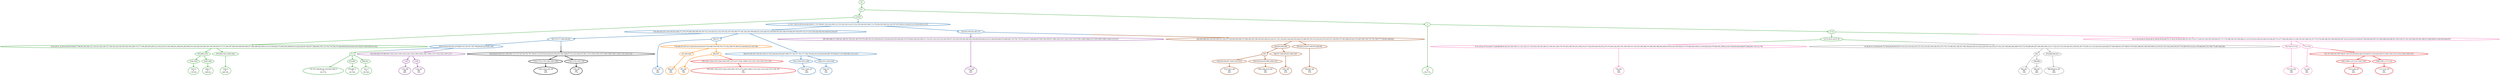 digraph T {
	{
		rank=same
		75 [penwidth=3,colorscheme=set19,color=3,label="747;787;796;804;812;816;821;850_P\nP\n0% 17%"]
		73 [penwidth=3,colorscheme=set19,color=3,label="874;885_P\nP\n0% 35%"]
		71 [penwidth=3,colorscheme=set19,color=3,label="921_P\nP\n0% 30%"]
		67 [penwidth=3,colorscheme=set19,color=3,label="1053_P\nP\n17% 0%"]
		65 [penwidth=3,colorscheme=set19,color=3,label="1062_P\nP\n18% 0%"]
		63 [penwidth=3,colorscheme=set19,color=3,label="1044_P\nP\n66% 0%"]
		61 [penwidth=3,colorscheme=set19,color=3,label="3_P\nP\n0% 17%"]
		59 [penwidth=3,colorscheme=set19,color=2,label="571_M1\nM1\n24%"]
		56 [penwidth=3,colorscheme=set19,color=2,label="1041;1048_M1\nM1\n42%"]
		54 [penwidth=3,colorscheme=set19,color=2,label="1046_M1\nM1\n33%"]
		51 [penwidth=3,colorscheme=set19,color=8,label="727;733_M2\nM2\n14%"]
		49 [penwidth=3,colorscheme=set19,color=8,label="732_M2\nM2\n32%"]
		47 [penwidth=3,colorscheme=set19,color=8,label="750_M2\nM2\n54%"]
		45 [penwidth=3,colorscheme=set19,color=9,label="863_M3\nM3\n15%"]
		43 [penwidth=3,colorscheme=set19,color=9,label="889_M3\nM3\n46%"]
		41 [penwidth=3,colorscheme=set19,color=9,label="888;900;914_M3\nM3\n40%"]
		36 [penwidth=3,colorscheme=set19,color=7,label="1019;1023_M4\nM4\n43%"]
		34 [penwidth=3,colorscheme=set19,color=7,label="999;1008;1018_M4\nM4\n19%"]
		32 [penwidth=3,colorscheme=set19,color=7,label="1007_M4\nM4\n21%"]
		30 [penwidth=3,colorscheme=set19,color=7,label="984;993_M4\nM4\n17%"]
		28 [penwidth=3,colorscheme=set19,color=5,label="908_M5\nM5\n25%"]
		26 [penwidth=3,colorscheme=set19,color=5,label="907_M5\nM5\n75%"]
		24 [penwidth=3,colorscheme=set19,color=4,label="1183_M6\nM6\n46%"]
		22 [penwidth=3,colorscheme=set19,color=4,label="1190_M6\nM6\n13%"]
		21 [penwidth=3,colorscheme=set19,color=4,label="1127_M6\nM6\n41%"]
		20 [penwidth=3,colorscheme=set19,color=1,label="955;1001;1024;1033;1042;1050;1067;1075;1077;1081;1099;1119;1126;1134;1144;1151;1181_M7\nM7\n35%"]
		18 [penwidth=3,colorscheme=set19,color=1,label="1163;1168_M7\nM7\n24%"]
		16 [penwidth=3,colorscheme=set19,color=1,label="1117;1132_M7\nM7\n41%"]
		14 [penwidth=3,colorscheme=set19,color=10,label="1188;1200;1206_M8\nM8\n23%"]
		12 [penwidth=3,colorscheme=set19,color=10,label="1199_M8\nM8\n77%"]
	}
	81 [penwidth=3,colorscheme=set19,color=3,label="GL"]
	80 [penwidth=3,colorscheme=set19,color=3,label="0;1"]
	79 [penwidth=3,colorscheme=set19,color=3,label="2;4;6;9"]
	78 [penwidth=3,colorscheme=set19,color=2,label="235;240;242;251;255;259;263;266;271;276;279;286;290;299;303;307;312;316;320;321;332;335;342;347;356;366;377;381;383;392;399;406;421;425;428;432;438;446;454;461;466;479;484;487;504;507;512;517;523;526;528;540;544;548;553;554;557"]
	77 [penwidth=3,colorscheme=set19,color=2,label="565;570;577;588;596;602"]
	76 [penwidth=3,colorscheme=set19,color=2,label="606;619;624;652;661;679;689;716;730;747;787;796;804;812;816;821;850"]
	74 [penwidth=3,colorscheme=set19,color=3,label="874;885"]
	72 [penwidth=3,colorscheme=set19,color=3,label="896;921"]
	70 [penwidth=3,colorscheme=set19,color=3,label="16;22;26;31;32;40;43;49;55;60;68;77;96;99;104;108;112;118;123;126;129;137;138;142;144;150;159;162;165;168;172;177;194;200;203;206;212;216;219;227;245;248;261;269;283;285;289;310;324;328;336;340;345;350;359;363;371;373;384;397;400;436;458;459;469;477;482;496;502;509;515;533;538;562;573;586;592;598;603;614;622;626;647;665;677;686;694;705;714;754;776;784;791;800;808;829;836;841;847;858;873;895;909;910;922"]
	69 [penwidth=3,colorscheme=set19,color=3,label="970;989;1010"]
	68 [penwidth=3,colorscheme=set19,color=3,label="1036;1053"]
	66 [penwidth=3,colorscheme=set19,color=3,label="1045;1062"]
	64 [penwidth=3,colorscheme=set19,color=3,label="979;996;1002;1009;1044"]
	62 [penwidth=3,colorscheme=set19,color=3,label="3"]
	60 [penwidth=3,colorscheme=set19,color=2,label="560;571"]
	58 [penwidth=3,colorscheme=set19,color=2,label="569;576;583;587;595;601;605;617;623;629;642;650;667;698;707;724;737;761;771;780;795;803;814;818;830;859;867;876;886;911;933;960;990;1012;1013"]
	57 [penwidth=3,colorscheme=set19,color=2,label="1022;1029;1041;1048"]
	55 [penwidth=3,colorscheme=set19,color=2,label="1028;1031;1040;1046"]
	53 [penwidth=3,colorscheme=set19,color=3,label="5;7;8"]
	52 [penwidth=3,colorscheme=set19,color=8,label="703;720;727;733"]
	50 [penwidth=3,colorscheme=set19,color=8,label="711;732"]
	48 [penwidth=3,colorscheme=set19,color=3,label="12;15;18;21;24;27;30"]
	46 [penwidth=3,colorscheme=set19,color=9,label="863"]
	44 [penwidth=3,colorscheme=set19,color=9,label="880;889"]
	42 [penwidth=3,colorscheme=set19,color=9,label="870;888;900;914"]
	40 [penwidth=3,colorscheme=set19,color=2,label="239;254;258;262;265;275"]
	39 [penwidth=3,colorscheme=set19,color=7,label="828;835;845;856"]
	38 [penwidth=3,colorscheme=set19,color=7,label="891"]
	37 [penwidth=3,colorscheme=set19,color=7,label="918;930;940;987;1000;1019;1023"]
	35 [penwidth=3,colorscheme=set19,color=7,label="929;939;952;976;999;1008;1018"]
	33 [penwidth=3,colorscheme=set19,color=7,label="904;917;928;938;951;986;1007"]
	31 [penwidth=3,colorscheme=set19,color=7,label="854;902;916;937;949;974;984;993"]
	29 [penwidth=3,colorscheme=set19,color=5,label="871;883;908"]
	27 [penwidth=3,colorscheme=set19,color=5,label="882;907"]
	25 [penwidth=3,colorscheme=set19,color=4,label="1183"]
	23 [penwidth=3,colorscheme=set19,color=4,label="1190"]
	19 [penwidth=3,colorscheme=set19,color=1,label="1083;1098;1123;1141;1163;1168"]
	17 [penwidth=3,colorscheme=set19,color=1,label="1089;1093;1117;1132"]
	15 [penwidth=3,colorscheme=set19,color=10,label="1162;1170;1179;1188;1200;1206"]
	13 [penwidth=3,colorscheme=set19,color=10,label="1164;1178;1195;1199"]
	11 [penwidth=3,colorscheme=set19,color=1,label="955;1001;1024;1033;1042;1050;1067;1075;1077;1081;1099;1119;1126;1134;1144;1151;1181"]
	10 [penwidth=3,colorscheme=set19,color=1,label="741;757;766;783;790;799;817;827;833;839;852;862;879;899;913;934;945;962;973;983;1005;1016;1032;1049;1059;1079"]
	9 [penwidth=3,colorscheme=set19,color=10,label="610;618;633;643;651;660;699;715;725;729;746;762;781;786;811;815;819;822;826;832;842;851;861;868;877;912;923;944;972;981;1014;1038;1054;1074;1080;1086;1095;1106;1118;1125;1133"]
	8 [penwidth=3,colorscheme=set19,color=4,label="287;293;306;311;338;341;346;351;355;361;365;370;376;385;391;413;418;424;431;434;442;445;453;460;465;470;478;483;490;492;499;511;516;521;522;525;532;536;539;547;552;556;559;564;568;582;594;600;604;609;616;631;648;658;666;678;688;696;736;759;778;793;802;837;848;866;875;897;943;959;971;980;1003;1011;1021;1027;1037;1051;1060;1068;1071;1076;1087;1092;1100;1113;1127"]
	7 [penwidth=3,colorscheme=set19,color=3,label="P_0"]
	6 [penwidth=3,colorscheme=set19,color=5,label="578;589;597;607;611;620;625;630;634;637;653;680;700;708;763;772;782;788;797;805;813;820;825;831;857;865"]
	5 [penwidth=3,colorscheme=set19,color=7,label="292;295;298;302;319;325;329;331;334;337;354;360;364;369;375;380;382;387;390;395;403;409;412;416;417;427;430;441;444;449;452;464;474;489;497;503;510;520;524;535;543;551;558;563;575;581;608;635;641;672;687;695;706;735;755;769;777;792;801;809;824"]
	4 [penwidth=3,colorscheme=set19,color=4,label="932;958;969;978;988;995;1020;1025;1030;1034;1043;1052;1069;1085;1091;1094;1147;1154;1161;1167;1173"]
	3 [penwidth=3,colorscheme=set19,color=8,label="10;13;19;25;28;33;39;42;46;47;48;54;59;63;66;70;73;76;81;83;90;93;98;101;107;114;117;128;141;146;154;158;164;167;171;176;188;190;193;199;208;211;215;218;225;236;243;246;252;256;267;272;277;280;284;296;313;326;330;343;348;352;357;372;378;386;388;393;396;404;405;407;410;414;422;435;439;447;450;456;463;467;472;485;488;494;498;501;505;530;537;541;545;549;555;561;566;572;584;590;613;645;655;662;676"]
	2 [penwidth=3,colorscheme=set19,color=8,label="37;41;50;52;57;61;64;67;72;80;86;88;91;94;103;105;109;111;121;124;131;134;136;139;140;148;151;156;161;166;174;179;183;186;192;201;204;214;217;224;238;244;250;253;257;274;281;282;291;301;305;309;315;318;323;349;368;374;389;394;398;402;408;419;433;443;455;462;471;475;480;493;500;513;518;529;534;579;585;591;599;615;627;638;644;654;668;675;682;691;719;731;750"]
	1 [penwidth=3,colorscheme=set19,color=9,label="35;38;45;51;53;58;62;65;75;78;82;85;89;92;95;97;110;116;119;122;125;127;132;135;143;145;149;152;157;170;175;180;181;184;187;196;198;202;205;210;222;228;230;232;234;237;241;247;249;260;264;268;270;273;278;288;294;297;300;304;308;314;317;322;327;333;339;344;353;358;362;367;379;401;411;415;420;423;426;429;437;440;448;451;457;468;473;476;481;486;491;495;506;508;514;519;527;531;542;546;550;567;574;580;593;612;621;670;684;693;743;768;775;807;843;844"]
	0 [penwidth=3,colorscheme=set19,color=2,label="11;14;17;20;23;29;34;36;44;56;69;71;74;79;84;87;100;102;106;113;115;120;130;133;147;153;155;160;163;169;173;178;182;185;189;191;195;197;207;209;213;220;221;223;226;229;231;233"]
	81 -> 80 [penwidth=3,colorscheme=set19,color=3]
	80 -> 62 [penwidth=3,colorscheme=set19,color=3]
	80 -> 79 [penwidth=3,colorscheme=set19,color=3]
	79 -> 70 [penwidth=3,colorscheme=set19,color=3]
	79 -> 0 [penwidth=3,colorscheme=set19,color="3;0.5:2"]
	78 -> 60 [penwidth=3,colorscheme=set19,color=2]
	78 -> 58 [penwidth=3,colorscheme=set19,color=2]
	78 -> 77 [penwidth=3,colorscheme=set19,color=2]
	77 -> 76 [penwidth=3,colorscheme=set19,color=2]
	77 -> 9 [penwidth=3,colorscheme=set19,color="2;0.5:10"]
	76 -> 7 [penwidth=3,colorscheme=set19,color="2;0.5:3"]
	76 -> 4 [penwidth=3,colorscheme=set19,color="2;0.5:4"]
	74 -> 73 [penwidth=3,colorscheme=set19,color=3]
	72 -> 71 [penwidth=3,colorscheme=set19,color=3]
	70 -> 69 [penwidth=3,colorscheme=set19,color=3]
	70 -> 64 [penwidth=3,colorscheme=set19,color=3]
	69 -> 66 [penwidth=3,colorscheme=set19,color=3]
	69 -> 68 [penwidth=3,colorscheme=set19,color=3]
	68 -> 67 [penwidth=3,colorscheme=set19,color=3]
	66 -> 65 [penwidth=3,colorscheme=set19,color=3]
	64 -> 63 [penwidth=3,colorscheme=set19,color=3]
	62 -> 61 [penwidth=3,colorscheme=set19,color=3]
	62 -> 53 [penwidth=3,colorscheme=set19,color=3]
	60 -> 59 [penwidth=3,colorscheme=set19,color=2]
	60 -> 6 [penwidth=3,colorscheme=set19,color="2;0.5:5"]
	58 -> 55 [penwidth=3,colorscheme=set19,color=2]
	58 -> 57 [penwidth=3,colorscheme=set19,color=2]
	57 -> 56 [penwidth=3,colorscheme=set19,color=2]
	55 -> 54 [penwidth=3,colorscheme=set19,color=2]
	53 -> 48 [penwidth=3,colorscheme=set19,color=3]
	53 -> 3 [penwidth=3,colorscheme=set19,color="3;0.5:8"]
	52 -> 51 [penwidth=3,colorscheme=set19,color=8]
	50 -> 49 [penwidth=3,colorscheme=set19,color=8]
	50 -> 10 [penwidth=3,colorscheme=set19,color="8;0.5:1"]
	48 -> 1 [penwidth=3,colorscheme=set19,color="3;0.5:9"]
	48 -> 2 [penwidth=3,colorscheme=set19,color="3;0.5:8"]
	46 -> 45 [penwidth=3,colorscheme=set19,color=9]
	46 -> 44 [penwidth=3,colorscheme=set19,color=9]
	44 -> 43 [penwidth=3,colorscheme=set19,color=9]
	42 -> 41 [penwidth=3,colorscheme=set19,color=9]
	40 -> 8 [penwidth=3,colorscheme=set19,color="2;0.5:4"]
	40 -> 5 [penwidth=3,colorscheme=set19,color="2;0.5:7"]
	39 -> 38 [penwidth=3,colorscheme=set19,color=7]
	39 -> 33 [penwidth=3,colorscheme=set19,color=7]
	38 -> 35 [penwidth=3,colorscheme=set19,color=7]
	38 -> 37 [penwidth=3,colorscheme=set19,color=7]
	37 -> 36 [penwidth=3,colorscheme=set19,color=7]
	35 -> 34 [penwidth=3,colorscheme=set19,color=7]
	33 -> 32 [penwidth=3,colorscheme=set19,color=7]
	31 -> 30 [penwidth=3,colorscheme=set19,color=7]
	29 -> 28 [penwidth=3,colorscheme=set19,color=5]
	27 -> 26 [penwidth=3,colorscheme=set19,color=5]
	27 -> 11 [penwidth=3,colorscheme=set19,color="5;0.5:1"]
	25 -> 24 [penwidth=3,colorscheme=set19,color=4]
	23 -> 22 [penwidth=3,colorscheme=set19,color=4]
	19 -> 18 [penwidth=3,colorscheme=set19,color=1]
	17 -> 16 [penwidth=3,colorscheme=set19,color=1]
	15 -> 14 [penwidth=3,colorscheme=set19,color=10]
	13 -> 12 [penwidth=3,colorscheme=set19,color=10]
	11 -> 20 [penwidth=3,colorscheme=set19,color=1]
	10 -> 19 [penwidth=3,colorscheme=set19,color=1]
	10 -> 17 [penwidth=3,colorscheme=set19,color=1]
	9 -> 15 [penwidth=3,colorscheme=set19,color=10]
	9 -> 13 [penwidth=3,colorscheme=set19,color=10]
	8 -> 21 [penwidth=3,colorscheme=set19,color=4]
	7 -> 75 [penwidth=3,colorscheme=set19,color=3]
	7 -> 74 [penwidth=3,colorscheme=set19,color=3]
	7 -> 72 [penwidth=3,colorscheme=set19,color=3]
	6 -> 29 [penwidth=3,colorscheme=set19,color=5]
	6 -> 27 [penwidth=3,colorscheme=set19,color=5]
	5 -> 39 [penwidth=3,colorscheme=set19,color=7]
	5 -> 31 [penwidth=3,colorscheme=set19,color=7]
	4 -> 25 [penwidth=3,colorscheme=set19,color=4]
	4 -> 23 [penwidth=3,colorscheme=set19,color=4]
	3 -> 52 [penwidth=3,colorscheme=set19,color=8]
	3 -> 50 [penwidth=3,colorscheme=set19,color=8]
	2 -> 47 [penwidth=3,colorscheme=set19,color=8]
	1 -> 46 [penwidth=3,colorscheme=set19,color=9]
	1 -> 42 [penwidth=3,colorscheme=set19,color=9]
	0 -> 78 [penwidth=3,colorscheme=set19,color=2]
	0 -> 40 [penwidth=3,colorscheme=set19,color=2]
}
